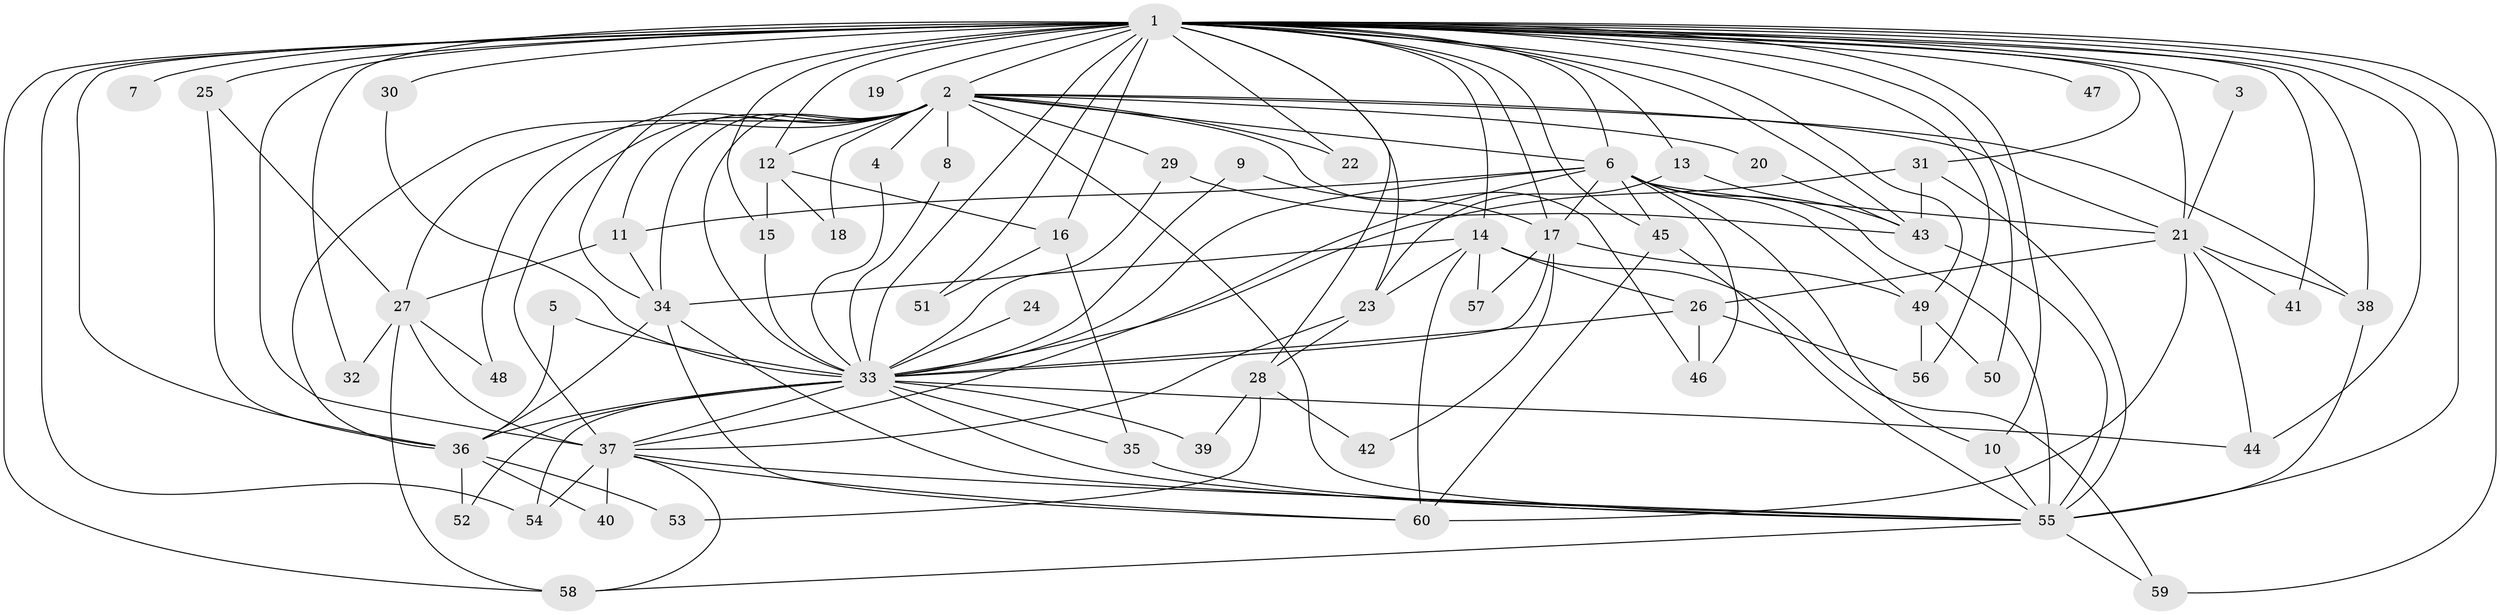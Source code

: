 // original degree distribution, {19: 0.008403361344537815, 32: 0.008403361344537815, 21: 0.008403361344537815, 16: 0.01680672268907563, 22: 0.008403361344537815, 15: 0.008403361344537815, 23: 0.008403361344537815, 25: 0.008403361344537815, 17: 0.008403361344537815, 7: 0.025210084033613446, 4: 0.1092436974789916, 3: 0.25210084033613445, 6: 0.03361344537815126, 2: 0.46218487394957986, 8: 0.008403361344537815, 5: 0.025210084033613446}
// Generated by graph-tools (version 1.1) at 2025/49/03/09/25 03:49:32]
// undirected, 60 vertices, 150 edges
graph export_dot {
graph [start="1"]
  node [color=gray90,style=filled];
  1;
  2;
  3;
  4;
  5;
  6;
  7;
  8;
  9;
  10;
  11;
  12;
  13;
  14;
  15;
  16;
  17;
  18;
  19;
  20;
  21;
  22;
  23;
  24;
  25;
  26;
  27;
  28;
  29;
  30;
  31;
  32;
  33;
  34;
  35;
  36;
  37;
  38;
  39;
  40;
  41;
  42;
  43;
  44;
  45;
  46;
  47;
  48;
  49;
  50;
  51;
  52;
  53;
  54;
  55;
  56;
  57;
  58;
  59;
  60;
  1 -- 2 [weight=8.0];
  1 -- 3 [weight=1.0];
  1 -- 6 [weight=4.0];
  1 -- 7 [weight=2.0];
  1 -- 10 [weight=1.0];
  1 -- 12 [weight=2.0];
  1 -- 13 [weight=1.0];
  1 -- 14 [weight=1.0];
  1 -- 15 [weight=1.0];
  1 -- 16 [weight=2.0];
  1 -- 17 [weight=1.0];
  1 -- 19 [weight=1.0];
  1 -- 21 [weight=1.0];
  1 -- 22 [weight=1.0];
  1 -- 23 [weight=2.0];
  1 -- 25 [weight=2.0];
  1 -- 28 [weight=2.0];
  1 -- 30 [weight=1.0];
  1 -- 31 [weight=1.0];
  1 -- 32 [weight=2.0];
  1 -- 33 [weight=4.0];
  1 -- 34 [weight=1.0];
  1 -- 36 [weight=1.0];
  1 -- 37 [weight=5.0];
  1 -- 38 [weight=1.0];
  1 -- 41 [weight=2.0];
  1 -- 43 [weight=2.0];
  1 -- 44 [weight=1.0];
  1 -- 45 [weight=2.0];
  1 -- 47 [weight=2.0];
  1 -- 49 [weight=1.0];
  1 -- 50 [weight=1.0];
  1 -- 51 [weight=1.0];
  1 -- 54 [weight=1.0];
  1 -- 55 [weight=5.0];
  1 -- 56 [weight=1.0];
  1 -- 58 [weight=1.0];
  1 -- 59 [weight=1.0];
  2 -- 4 [weight=1.0];
  2 -- 6 [weight=2.0];
  2 -- 8 [weight=1.0];
  2 -- 11 [weight=1.0];
  2 -- 12 [weight=1.0];
  2 -- 18 [weight=1.0];
  2 -- 20 [weight=1.0];
  2 -- 21 [weight=2.0];
  2 -- 22 [weight=1.0];
  2 -- 27 [weight=1.0];
  2 -- 29 [weight=1.0];
  2 -- 33 [weight=3.0];
  2 -- 34 [weight=1.0];
  2 -- 36 [weight=1.0];
  2 -- 37 [weight=2.0];
  2 -- 38 [weight=1.0];
  2 -- 46 [weight=1.0];
  2 -- 48 [weight=1.0];
  2 -- 55 [weight=2.0];
  3 -- 21 [weight=1.0];
  4 -- 33 [weight=1.0];
  5 -- 33 [weight=1.0];
  5 -- 36 [weight=1.0];
  6 -- 10 [weight=1.0];
  6 -- 11 [weight=1.0];
  6 -- 17 [weight=1.0];
  6 -- 21 [weight=1.0];
  6 -- 33 [weight=1.0];
  6 -- 37 [weight=1.0];
  6 -- 45 [weight=1.0];
  6 -- 46 [weight=1.0];
  6 -- 49 [weight=1.0];
  6 -- 55 [weight=1.0];
  8 -- 33 [weight=1.0];
  9 -- 17 [weight=1.0];
  9 -- 33 [weight=1.0];
  10 -- 55 [weight=2.0];
  11 -- 27 [weight=1.0];
  11 -- 34 [weight=1.0];
  12 -- 15 [weight=1.0];
  12 -- 16 [weight=1.0];
  12 -- 18 [weight=1.0];
  13 -- 23 [weight=1.0];
  13 -- 43 [weight=1.0];
  14 -- 23 [weight=1.0];
  14 -- 26 [weight=2.0];
  14 -- 34 [weight=1.0];
  14 -- 57 [weight=1.0];
  14 -- 59 [weight=1.0];
  14 -- 60 [weight=1.0];
  15 -- 33 [weight=1.0];
  16 -- 35 [weight=1.0];
  16 -- 51 [weight=1.0];
  17 -- 33 [weight=1.0];
  17 -- 42 [weight=1.0];
  17 -- 49 [weight=1.0];
  17 -- 57 [weight=1.0];
  20 -- 43 [weight=1.0];
  21 -- 26 [weight=1.0];
  21 -- 38 [weight=1.0];
  21 -- 41 [weight=1.0];
  21 -- 44 [weight=1.0];
  21 -- 60 [weight=1.0];
  23 -- 28 [weight=1.0];
  23 -- 37 [weight=1.0];
  24 -- 33 [weight=1.0];
  25 -- 27 [weight=1.0];
  25 -- 36 [weight=1.0];
  26 -- 33 [weight=2.0];
  26 -- 46 [weight=1.0];
  26 -- 56 [weight=1.0];
  27 -- 32 [weight=1.0];
  27 -- 37 [weight=1.0];
  27 -- 48 [weight=1.0];
  27 -- 58 [weight=1.0];
  28 -- 39 [weight=1.0];
  28 -- 42 [weight=1.0];
  28 -- 53 [weight=1.0];
  29 -- 33 [weight=1.0];
  29 -- 43 [weight=1.0];
  30 -- 33 [weight=1.0];
  31 -- 33 [weight=1.0];
  31 -- 43 [weight=1.0];
  31 -- 55 [weight=1.0];
  33 -- 35 [weight=1.0];
  33 -- 36 [weight=1.0];
  33 -- 37 [weight=1.0];
  33 -- 39 [weight=1.0];
  33 -- 44 [weight=1.0];
  33 -- 52 [weight=1.0];
  33 -- 54 [weight=2.0];
  33 -- 55 [weight=1.0];
  34 -- 36 [weight=1.0];
  34 -- 55 [weight=1.0];
  34 -- 60 [weight=1.0];
  35 -- 55 [weight=1.0];
  36 -- 40 [weight=1.0];
  36 -- 52 [weight=1.0];
  36 -- 53 [weight=1.0];
  37 -- 40 [weight=1.0];
  37 -- 54 [weight=1.0];
  37 -- 55 [weight=1.0];
  37 -- 58 [weight=1.0];
  37 -- 60 [weight=1.0];
  38 -- 55 [weight=1.0];
  43 -- 55 [weight=2.0];
  45 -- 55 [weight=1.0];
  45 -- 60 [weight=1.0];
  49 -- 50 [weight=1.0];
  49 -- 56 [weight=1.0];
  55 -- 58 [weight=1.0];
  55 -- 59 [weight=1.0];
}
